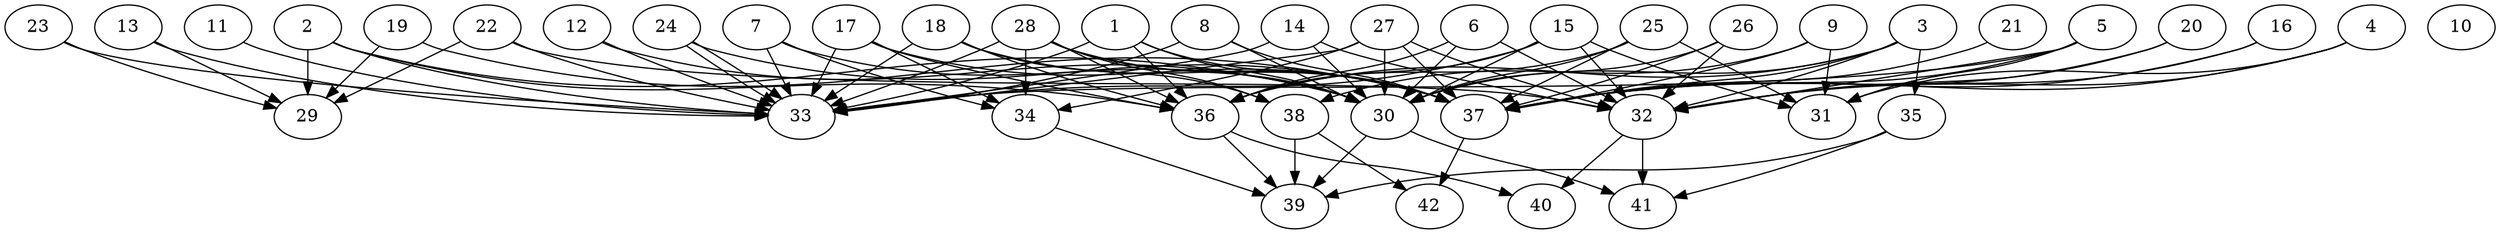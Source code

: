 // DAG (tier=3-complex, mode=data, n=42, ccr=0.503, fat=0.764, density=0.650, regular=0.244, jump=0.262, mindata=4194304, maxdata=33554432)
// DAG automatically generated by daggen at Sun Aug 24 16:33:35 2025
// /home/ermia/Project/Environments/daggen/bin/daggen --dot --ccr 0.503 --fat 0.764 --regular 0.244 --density 0.650 --jump 0.262 --mindata 4194304 --maxdata 33554432 -n 42 
digraph G {
  1 [size="57267055324569760", alpha="0.08", expect_size="28633527662284880"]
  1 -> 30 [size ="4943609497387008"]
  1 -> 33 [size ="4943609497387008"]
  1 -> 36 [size ="4943609497387008"]
  1 -> 37 [size ="4943609497387008"]
  2 [size="4299456561225465344", alpha="0.05", expect_size="2149728280612732672"]
  2 -> 29 [size ="5055835013120000"]
  2 -> 30 [size ="5055835013120000"]
  2 -> 33 [size ="5055835013120000"]
  2 -> 36 [size ="5055835013120000"]
  3 [size="15625439569247670", alpha="0.00", expect_size="7812719784623835"]
  3 -> 30 [size ="275999430279168"]
  3 -> 32 [size ="275999430279168"]
  3 -> 35 [size ="275999430279168"]
  3 -> 36 [size ="275999430279168"]
  3 -> 37 [size ="275999430279168"]
  4 [size="2270883835581215488", alpha="0.15", expect_size="1135441917790607744"]
  4 -> 31 [size ="858774717857792"]
  4 -> 32 [size ="858774717857792"]
  4 -> 37 [size ="858774717857792"]
  5 [size="11262560958892998656000", alpha="0.15", expect_size="5631280479446499328000"]
  5 -> 31 [size ="4019586911436800"]
  5 -> 32 [size ="4019586911436800"]
  5 -> 33 [size ="4019586911436800"]
  5 -> 37 [size ="4019586911436800"]
  6 [size="125826492499186304", alpha="0.15", expect_size="62913246249593152"]
  6 -> 30 [size ="5846081321566208"]
  6 -> 32 [size ="5846081321566208"]
  6 -> 36 [size ="5846081321566208"]
  7 [size="3041291383256783360", alpha="0.00", expect_size="1520645691628391680"]
  7 -> 30 [size ="2389353464594432"]
  7 -> 33 [size ="2389353464594432"]
  7 -> 34 [size ="2389353464594432"]
  8 [size="52558969112351152", alpha="0.20", expect_size="26279484556175576"]
  8 -> 30 [size ="1207355647721472"]
  8 -> 33 [size ="1207355647721472"]
  8 -> 37 [size ="1207355647721472"]
  9 [size="15072795969390964113408", alpha="0.08", expect_size="7536397984695482056704"]
  9 -> 31 [size ="4881491460882432"]
  9 -> 37 [size ="4881491460882432"]
  9 -> 38 [size ="4881491460882432"]
  10 [size="2179750557819519107072", alpha="0.07", expect_size="1089875278909759553536"]
  11 [size="64907950127337664", alpha="0.12", expect_size="32453975063668832"]
  11 -> 33 [size ="1793999249604608"]
  12 [size="5183263286550306816", alpha="0.20", expect_size="2591631643275153408"]
  12 -> 30 [size ="1838434041724928"]
  12 -> 33 [size ="1838434041724928"]
  13 [size="35352659027878088", alpha="0.19", expect_size="17676329513939044"]
  13 -> 29 [size ="665955650764800"]
  13 -> 33 [size ="665955650764800"]
  14 [size="130082864332351344", alpha="0.10", expect_size="65041432166175672"]
  14 -> 30 [size ="247428376690688"]
  14 -> 32 [size ="247428376690688"]
  14 -> 33 [size ="247428376690688"]
  15 [size="25928957088955708", alpha="0.13", expect_size="12964478544477854"]
  15 -> 30 [size ="2005752822628352"]
  15 -> 31 [size ="2005752822628352"]
  15 -> 32 [size ="2005752822628352"]
  15 -> 33 [size ="2005752822628352"]
  15 -> 36 [size ="2005752822628352"]
  16 [size="16399578126877242425344", alpha="0.08", expect_size="8199789063438621212672"]
  16 -> 32 [size ="5163907303866368"]
  16 -> 37 [size ="5163907303866368"]
  17 [size="451512003231666624", alpha="0.11", expect_size="225756001615833312"]
  17 -> 33 [size ="944145220763648"]
  17 -> 34 [size ="944145220763648"]
  17 -> 36 [size ="944145220763648"]
  17 -> 37 [size ="944145220763648"]
  18 [size="8019369210938132529152", alpha="0.18", expect_size="4009684605469066264576"]
  18 -> 33 [size ="3205163040899072"]
  18 -> 36 [size ="3205163040899072"]
  18 -> 37 [size ="3205163040899072"]
  18 -> 38 [size ="3205163040899072"]
  19 [size="95772177828746887168", alpha="0.08", expect_size="47886088914373443584"]
  19 -> 29 [size ="167461982830592"]
  19 -> 37 [size ="167461982830592"]
  20 [size="1653060080512144384", alpha="0.07", expect_size="826530040256072192"]
  20 -> 32 [size ="655236217700352"]
  20 -> 37 [size ="655236217700352"]
  21 [size="12002093279972369104896", alpha="0.14", expect_size="6001046639986184552448"]
  21 -> 37 [size ="4193673856155648"]
  22 [size="773661083457028096000", alpha="0.11", expect_size="386830541728514048000"]
  22 -> 29 [size ="674202701004800"]
  22 -> 32 [size ="674202701004800"]
  22 -> 33 [size ="674202701004800"]
  23 [size="728880317486940928", alpha="0.16", expect_size="364440158743470464"]
  23 -> 29 [size ="351046140428288"]
  23 -> 33 [size ="351046140428288"]
  24 [size="16388547396692932608", alpha="0.20", expect_size="8194273698346466304"]
  24 -> 33 [size ="5742462677024768"]
  24 -> 33 [size ="5742462677024768"]
  24 -> 37 [size ="5742462677024768"]
  25 [size="89734060345447264", alpha="0.09", expect_size="44867030172723632"]
  25 -> 30 [size ="7931953152000000"]
  25 -> 31 [size ="7931953152000000"]
  25 -> 36 [size ="7931953152000000"]
  25 -> 37 [size ="7931953152000000"]
  26 [size="107149445326431808", alpha="0.12", expect_size="53574722663215904"]
  26 -> 30 [size ="3493741683802112"]
  26 -> 32 [size ="3493741683802112"]
  26 -> 37 [size ="3493741683802112"]
  27 [size="12132295379867895808", alpha="0.16", expect_size="6066147689933947904"]
  27 -> 30 [size ="4419841087766528"]
  27 -> 32 [size ="4419841087766528"]
  27 -> 33 [size ="4419841087766528"]
  27 -> 34 [size ="4419841087766528"]
  27 -> 37 [size ="4419841087766528"]
  28 [size="14616357208728998510592", alpha="0.07", expect_size="7308178604364499255296"]
  28 -> 30 [size ="4782438777618432"]
  28 -> 33 [size ="4782438777618432"]
  28 -> 34 [size ="4782438777618432"]
  28 -> 36 [size ="4782438777618432"]
  28 -> 37 [size ="4782438777618432"]
  28 -> 38 [size ="4782438777618432"]
  29 [size="79083083903362240", alpha="0.12", expect_size="39541541951681120"]
  30 [size="4764863191004676620288", alpha="0.10", expect_size="2382431595502338310144"]
  30 -> 39 [size ="2265288972173312"]
  30 -> 41 [size ="2265288972173312"]
  31 [size="221933341339879904", alpha="0.13", expect_size="110966670669939952"]
  32 [size="2452772084841971712000", alpha="0.05", expect_size="1226386042420985856000"]
  32 -> 40 [size ="1454994830131200"]
  32 -> 41 [size ="1454994830131200"]
  33 [size="10533368967452879224832", alpha="0.03", expect_size="5266684483726439612416"]
  34 [size="43777571896637056", alpha="0.04", expect_size="21888785948318528"]
  34 -> 39 [size ="3366189208174592"]
  35 [size="32799467347403341824000", alpha="0.13", expect_size="16399733673701670912000"]
  35 -> 39 [size ="8197243718860800"]
  35 -> 41 [size ="8197243718860800"]
  36 [size="5990964714653985", alpha="0.10", expect_size="2995482357326992"]
  36 -> 39 [size ="318414119763968"]
  36 -> 40 [size ="318414119763968"]
  37 [size="12550715872338548736", alpha="0.01", expect_size="6275357936169274368"]
  37 -> 42 [size ="4104127814565888"]
  38 [size="786131599747415936", alpha="0.00", expect_size="393065799873707968"]
  38 -> 39 [size ="636686488829952"]
  38 -> 42 [size ="636686488829952"]
  39 [size="16088722697768976384", alpha="0.02", expect_size="8044361348884488192"]
  40 [size="4881494912085685960704", alpha="0.01", expect_size="2440747456042842980352"]
  41 [size="1117111003328913280", alpha="0.20", expect_size="558555501664456640"]
  42 [size="1440403104688378624", alpha="0.02", expect_size="720201552344189312"]
}